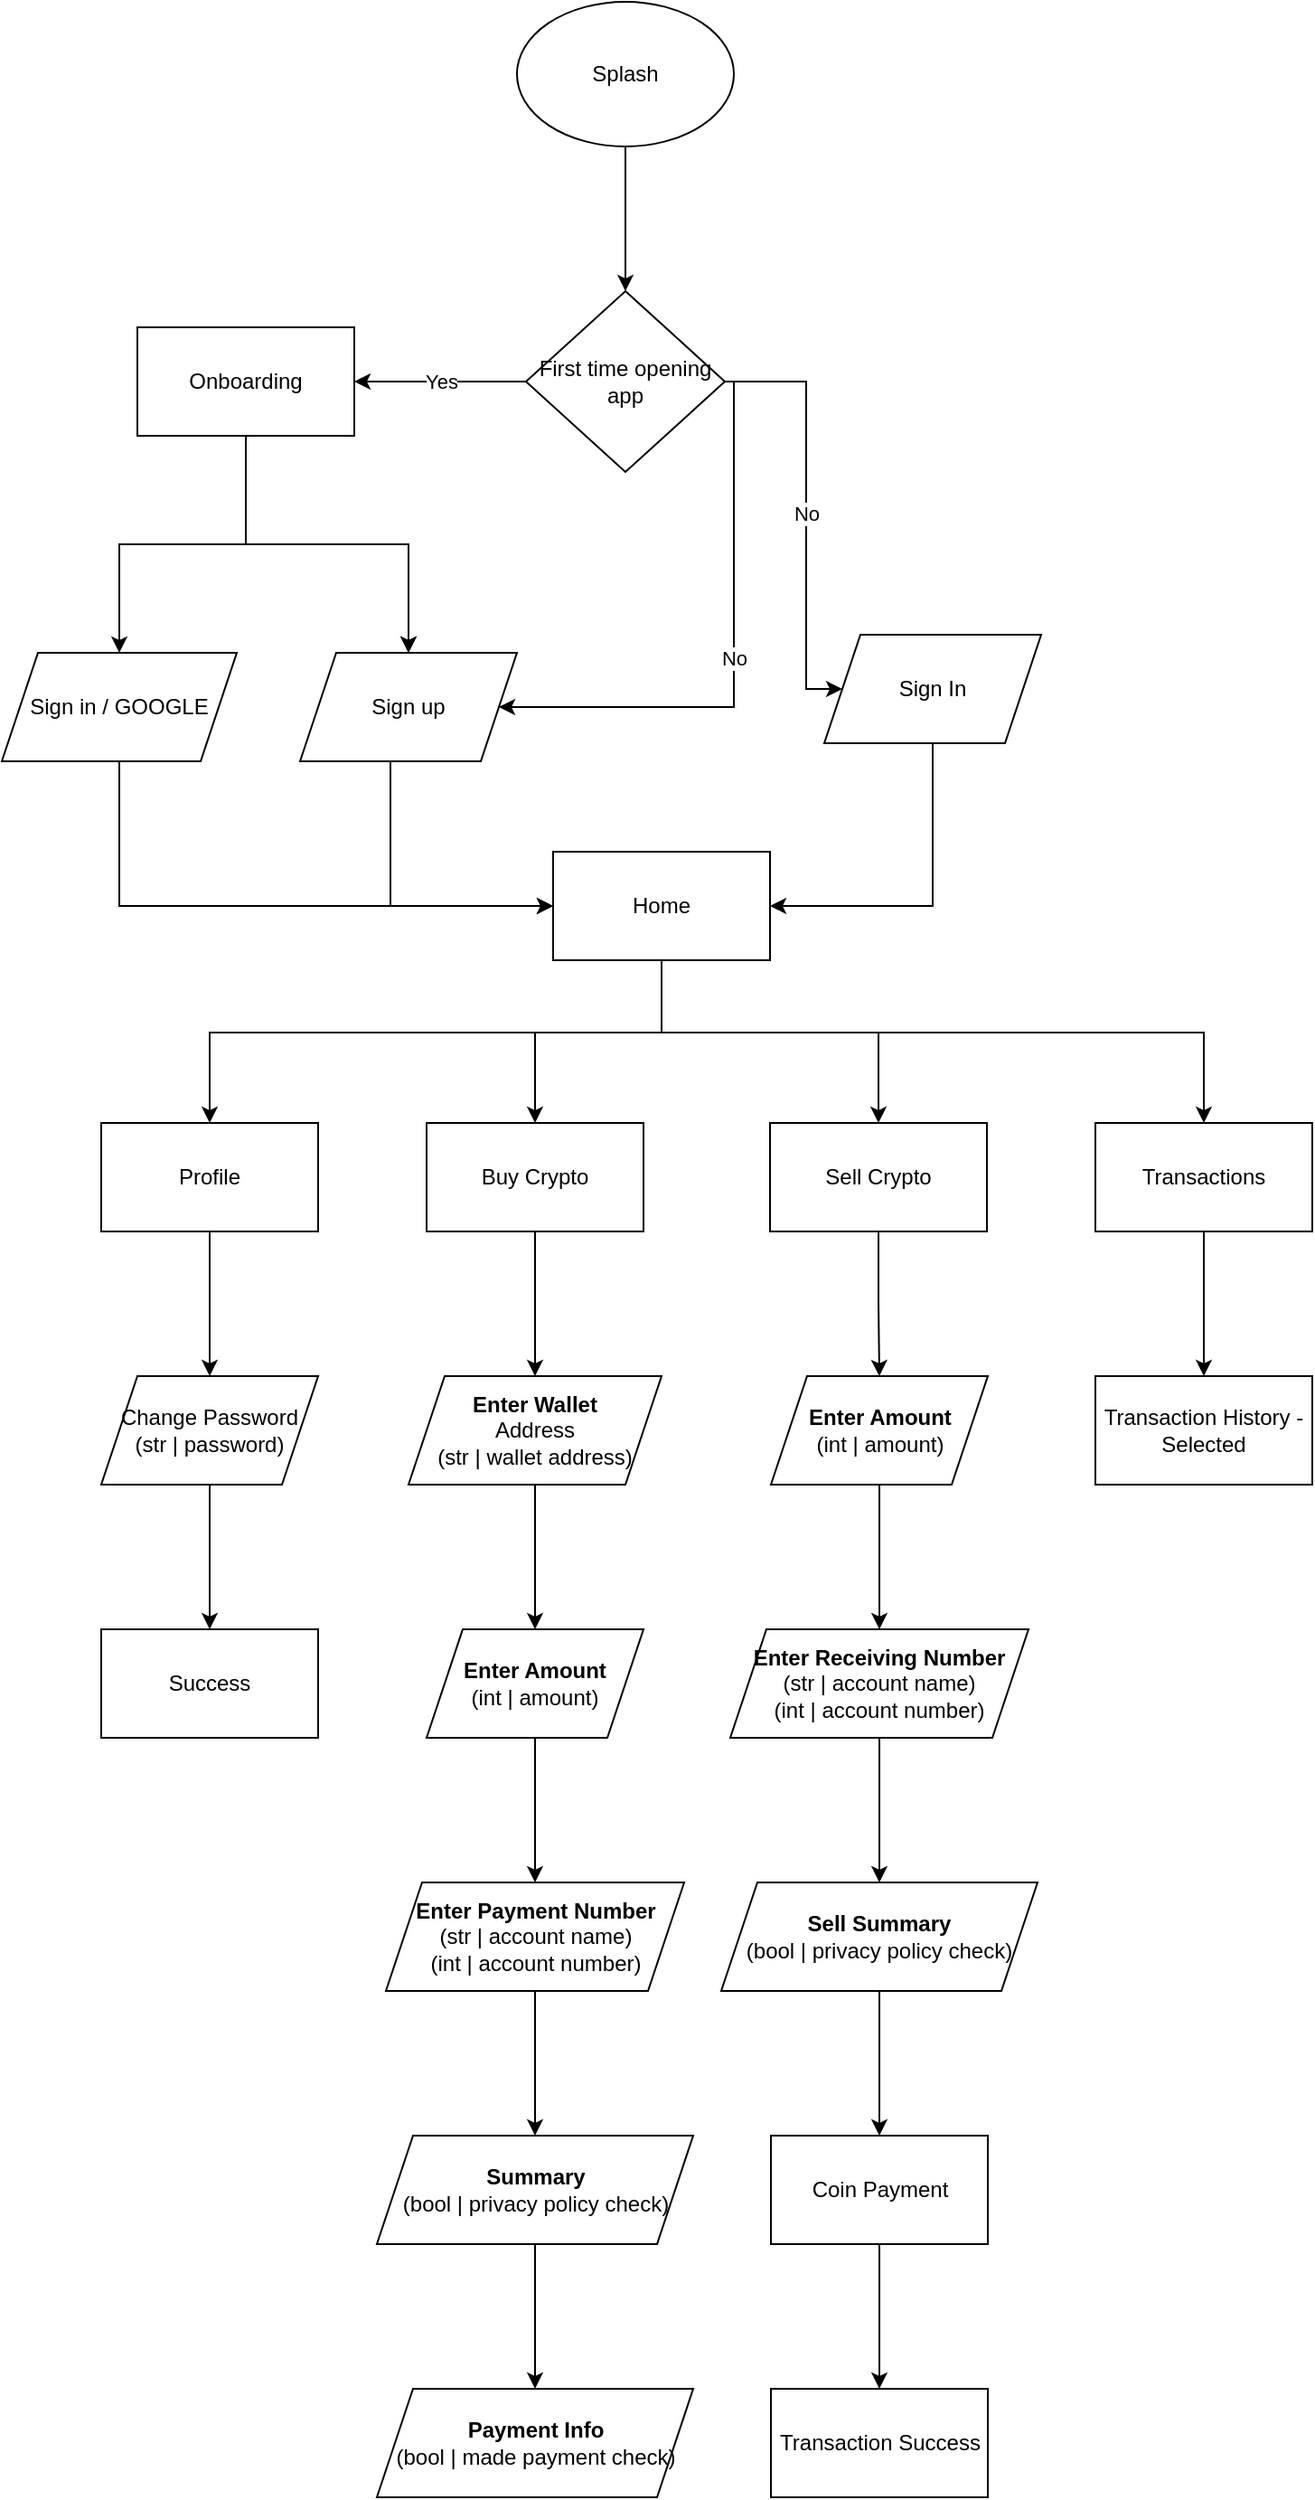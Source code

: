 <mxfile version="17.1.3" type="github">
  <diagram id="JIDONN1zOvkYlCgOg6TW" name="Page-1">
    <mxGraphModel dx="1383" dy="902" grid="1" gridSize="10" guides="1" tooltips="1" connect="1" arrows="1" fold="1" page="1" pageScale="1" pageWidth="827" pageHeight="1169" math="0" shadow="0">
      <root>
        <mxCell id="0" />
        <mxCell id="1" parent="0" />
        <mxCell id="weHxc4XbEXLXaV5INQ1O-3" value="" style="edgeStyle=orthogonalEdgeStyle;rounded=0;orthogonalLoop=1;jettySize=auto;html=1;" edge="1" parent="1" source="weHxc4XbEXLXaV5INQ1O-1" target="weHxc4XbEXLXaV5INQ1O-2">
          <mxGeometry relative="1" as="geometry" />
        </mxCell>
        <mxCell id="weHxc4XbEXLXaV5INQ1O-1" value="Splash" style="ellipse;whiteSpace=wrap;html=1;" vertex="1" parent="1">
          <mxGeometry x="310" y="20" width="120" height="80" as="geometry" />
        </mxCell>
        <mxCell id="weHxc4XbEXLXaV5INQ1O-5" value="Yes" style="edgeStyle=orthogonalEdgeStyle;rounded=0;orthogonalLoop=1;jettySize=auto;html=1;" edge="1" parent="1" source="weHxc4XbEXLXaV5INQ1O-2" target="weHxc4XbEXLXaV5INQ1O-4">
          <mxGeometry relative="1" as="geometry" />
        </mxCell>
        <mxCell id="weHxc4XbEXLXaV5INQ1O-18" value="No" style="edgeStyle=orthogonalEdgeStyle;rounded=0;orthogonalLoop=1;jettySize=auto;html=1;entryX=0;entryY=0.5;entryDx=0;entryDy=0;" edge="1" parent="1" source="weHxc4XbEXLXaV5INQ1O-2" target="weHxc4XbEXLXaV5INQ1O-17">
          <mxGeometry relative="1" as="geometry">
            <Array as="points">
              <mxPoint x="470" y="230" />
              <mxPoint x="470" y="400" />
            </Array>
          </mxGeometry>
        </mxCell>
        <mxCell id="weHxc4XbEXLXaV5INQ1O-20" value="No" style="edgeStyle=orthogonalEdgeStyle;rounded=0;orthogonalLoop=1;jettySize=auto;html=1;entryX=1;entryY=0.5;entryDx=0;entryDy=0;exitX=1;exitY=0.5;exitDx=0;exitDy=0;" edge="1" parent="1" source="weHxc4XbEXLXaV5INQ1O-2" target="weHxc4XbEXLXaV5INQ1O-6">
          <mxGeometry relative="1" as="geometry">
            <mxPoint x="420" y="310" as="sourcePoint" />
            <Array as="points">
              <mxPoint x="430" y="230" />
              <mxPoint x="430" y="410" />
            </Array>
          </mxGeometry>
        </mxCell>
        <mxCell id="weHxc4XbEXLXaV5INQ1O-2" value="First time opening app" style="rhombus;whiteSpace=wrap;html=1;" vertex="1" parent="1">
          <mxGeometry x="315" y="180" width="110" height="100" as="geometry" />
        </mxCell>
        <mxCell id="weHxc4XbEXLXaV5INQ1O-7" value="" style="edgeStyle=orthogonalEdgeStyle;rounded=0;orthogonalLoop=1;jettySize=auto;html=1;" edge="1" parent="1" source="weHxc4XbEXLXaV5INQ1O-4" target="weHxc4XbEXLXaV5INQ1O-6">
          <mxGeometry relative="1" as="geometry" />
        </mxCell>
        <mxCell id="weHxc4XbEXLXaV5INQ1O-8" value="" style="edgeStyle=orthogonalEdgeStyle;rounded=0;orthogonalLoop=1;jettySize=auto;html=1;" edge="1" parent="1" source="weHxc4XbEXLXaV5INQ1O-4" target="weHxc4XbEXLXaV5INQ1O-6">
          <mxGeometry relative="1" as="geometry" />
        </mxCell>
        <mxCell id="weHxc4XbEXLXaV5INQ1O-9" style="edgeStyle=orthogonalEdgeStyle;rounded=0;orthogonalLoop=1;jettySize=auto;html=1;entryX=0.5;entryY=0;entryDx=0;entryDy=0;" edge="1" parent="1" source="weHxc4XbEXLXaV5INQ1O-4" target="weHxc4XbEXLXaV5INQ1O-10">
          <mxGeometry relative="1" as="geometry">
            <mxPoint x="240" y="340" as="targetPoint" />
          </mxGeometry>
        </mxCell>
        <mxCell id="weHxc4XbEXLXaV5INQ1O-4" value="Onboarding" style="whiteSpace=wrap;html=1;" vertex="1" parent="1">
          <mxGeometry x="100" y="200" width="120" height="60" as="geometry" />
        </mxCell>
        <mxCell id="weHxc4XbEXLXaV5INQ1O-23" style="edgeStyle=orthogonalEdgeStyle;rounded=0;orthogonalLoop=1;jettySize=auto;html=1;entryX=0;entryY=0.5;entryDx=0;entryDy=0;" edge="1" parent="1" source="weHxc4XbEXLXaV5INQ1O-6" target="weHxc4XbEXLXaV5INQ1O-21">
          <mxGeometry relative="1" as="geometry">
            <Array as="points">
              <mxPoint x="240" y="520" />
            </Array>
          </mxGeometry>
        </mxCell>
        <mxCell id="weHxc4XbEXLXaV5INQ1O-6" value="Sign up" style="shape=parallelogram;perimeter=parallelogramPerimeter;whiteSpace=wrap;html=1;fixedSize=1;" vertex="1" parent="1">
          <mxGeometry x="190" y="380" width="120" height="60" as="geometry" />
        </mxCell>
        <mxCell id="weHxc4XbEXLXaV5INQ1O-24" style="edgeStyle=orthogonalEdgeStyle;rounded=0;orthogonalLoop=1;jettySize=auto;html=1;entryX=0;entryY=0.5;entryDx=0;entryDy=0;" edge="1" parent="1" source="weHxc4XbEXLXaV5INQ1O-10" target="weHxc4XbEXLXaV5INQ1O-21">
          <mxGeometry relative="1" as="geometry">
            <Array as="points">
              <mxPoint x="90" y="520" />
            </Array>
          </mxGeometry>
        </mxCell>
        <mxCell id="weHxc4XbEXLXaV5INQ1O-10" value="Sign in / GOOGLE" style="shape=parallelogram;perimeter=parallelogramPerimeter;whiteSpace=wrap;html=1;fixedSize=1;" vertex="1" parent="1">
          <mxGeometry x="25" y="380" width="130" height="60" as="geometry" />
        </mxCell>
        <mxCell id="weHxc4XbEXLXaV5INQ1O-22" style="edgeStyle=orthogonalEdgeStyle;rounded=0;orthogonalLoop=1;jettySize=auto;html=1;entryX=1;entryY=0.5;entryDx=0;entryDy=0;" edge="1" parent="1" source="weHxc4XbEXLXaV5INQ1O-17" target="weHxc4XbEXLXaV5INQ1O-21">
          <mxGeometry relative="1" as="geometry">
            <Array as="points">
              <mxPoint x="540" y="520" />
            </Array>
          </mxGeometry>
        </mxCell>
        <mxCell id="weHxc4XbEXLXaV5INQ1O-17" value="Sign In" style="shape=parallelogram;perimeter=parallelogramPerimeter;whiteSpace=wrap;html=1;fixedSize=1;" vertex="1" parent="1">
          <mxGeometry x="480" y="370" width="120" height="60" as="geometry" />
        </mxCell>
        <mxCell id="weHxc4XbEXLXaV5INQ1O-30" style="edgeStyle=orthogonalEdgeStyle;rounded=0;orthogonalLoop=1;jettySize=auto;html=1;entryX=0.5;entryY=0;entryDx=0;entryDy=0;" edge="1" parent="1" source="weHxc4XbEXLXaV5INQ1O-21" target="weHxc4XbEXLXaV5INQ1O-25">
          <mxGeometry relative="1" as="geometry">
            <Array as="points">
              <mxPoint x="390" y="590" />
              <mxPoint x="140" y="590" />
            </Array>
          </mxGeometry>
        </mxCell>
        <mxCell id="weHxc4XbEXLXaV5INQ1O-31" style="edgeStyle=orthogonalEdgeStyle;rounded=0;orthogonalLoop=1;jettySize=auto;html=1;entryX=0.5;entryY=0;entryDx=0;entryDy=0;" edge="1" parent="1" source="weHxc4XbEXLXaV5INQ1O-21" target="weHxc4XbEXLXaV5INQ1O-26">
          <mxGeometry relative="1" as="geometry">
            <Array as="points">
              <mxPoint x="390" y="590" />
              <mxPoint x="320" y="590" />
            </Array>
          </mxGeometry>
        </mxCell>
        <mxCell id="weHxc4XbEXLXaV5INQ1O-32" style="edgeStyle=orthogonalEdgeStyle;rounded=0;orthogonalLoop=1;jettySize=auto;html=1;entryX=0.5;entryY=0;entryDx=0;entryDy=0;" edge="1" parent="1" source="weHxc4XbEXLXaV5INQ1O-21" target="weHxc4XbEXLXaV5INQ1O-27">
          <mxGeometry relative="1" as="geometry">
            <Array as="points">
              <mxPoint x="390" y="590" />
              <mxPoint x="510" y="590" />
            </Array>
          </mxGeometry>
        </mxCell>
        <mxCell id="weHxc4XbEXLXaV5INQ1O-33" style="edgeStyle=orthogonalEdgeStyle;rounded=0;orthogonalLoop=1;jettySize=auto;html=1;entryX=0.5;entryY=0;entryDx=0;entryDy=0;" edge="1" parent="1" source="weHxc4XbEXLXaV5INQ1O-21" target="weHxc4XbEXLXaV5INQ1O-29">
          <mxGeometry relative="1" as="geometry">
            <Array as="points">
              <mxPoint x="390" y="590" />
              <mxPoint x="690" y="590" />
            </Array>
          </mxGeometry>
        </mxCell>
        <mxCell id="weHxc4XbEXLXaV5INQ1O-21" value="Home" style="rounded=0;whiteSpace=wrap;html=1;" vertex="1" parent="1">
          <mxGeometry x="330" y="490" width="120" height="60" as="geometry" />
        </mxCell>
        <mxCell id="weHxc4XbEXLXaV5INQ1O-49" value="" style="edgeStyle=orthogonalEdgeStyle;rounded=0;orthogonalLoop=1;jettySize=auto;html=1;" edge="1" parent="1" source="weHxc4XbEXLXaV5INQ1O-25" target="weHxc4XbEXLXaV5INQ1O-48">
          <mxGeometry relative="1" as="geometry" />
        </mxCell>
        <mxCell id="weHxc4XbEXLXaV5INQ1O-25" value="Profile" style="rounded=0;whiteSpace=wrap;html=1;" vertex="1" parent="1">
          <mxGeometry x="80" y="640" width="120" height="60" as="geometry" />
        </mxCell>
        <mxCell id="weHxc4XbEXLXaV5INQ1O-35" value="" style="edgeStyle=orthogonalEdgeStyle;rounded=0;orthogonalLoop=1;jettySize=auto;html=1;" edge="1" parent="1" source="weHxc4XbEXLXaV5INQ1O-26" target="weHxc4XbEXLXaV5INQ1O-34">
          <mxGeometry relative="1" as="geometry" />
        </mxCell>
        <mxCell id="weHxc4XbEXLXaV5INQ1O-26" value="Buy Crypto" style="rounded=0;whiteSpace=wrap;html=1;" vertex="1" parent="1">
          <mxGeometry x="260" y="640" width="120" height="60" as="geometry" />
        </mxCell>
        <mxCell id="weHxc4XbEXLXaV5INQ1O-60" style="edgeStyle=orthogonalEdgeStyle;rounded=0;orthogonalLoop=1;jettySize=auto;html=1;entryX=0.5;entryY=0;entryDx=0;entryDy=0;" edge="1" parent="1" source="weHxc4XbEXLXaV5INQ1O-27" target="weHxc4XbEXLXaV5INQ1O-53">
          <mxGeometry relative="1" as="geometry" />
        </mxCell>
        <mxCell id="weHxc4XbEXLXaV5INQ1O-27" value="Sell Crypto" style="rounded=0;whiteSpace=wrap;html=1;" vertex="1" parent="1">
          <mxGeometry x="450" y="640" width="120" height="60" as="geometry" />
        </mxCell>
        <mxCell id="weHxc4XbEXLXaV5INQ1O-45" value="" style="edgeStyle=orthogonalEdgeStyle;rounded=0;orthogonalLoop=1;jettySize=auto;html=1;" edge="1" parent="1" source="weHxc4XbEXLXaV5INQ1O-29" target="weHxc4XbEXLXaV5INQ1O-44">
          <mxGeometry relative="1" as="geometry" />
        </mxCell>
        <mxCell id="weHxc4XbEXLXaV5INQ1O-29" value="Transactions" style="rounded=0;whiteSpace=wrap;html=1;" vertex="1" parent="1">
          <mxGeometry x="630" y="640" width="120" height="60" as="geometry" />
        </mxCell>
        <mxCell id="weHxc4XbEXLXaV5INQ1O-37" value="" style="edgeStyle=orthogonalEdgeStyle;rounded=0;orthogonalLoop=1;jettySize=auto;html=1;" edge="1" parent="1" source="weHxc4XbEXLXaV5INQ1O-34" target="weHxc4XbEXLXaV5INQ1O-36">
          <mxGeometry relative="1" as="geometry" />
        </mxCell>
        <mxCell id="weHxc4XbEXLXaV5INQ1O-34" value="&lt;b&gt;Enter Wallet&lt;/b&gt; &lt;br&gt;Address&lt;br&gt;(str | wallet address)" style="shape=parallelogram;perimeter=parallelogramPerimeter;whiteSpace=wrap;html=1;fixedSize=1;rounded=0;" vertex="1" parent="1">
          <mxGeometry x="250" y="780" width="140" height="60" as="geometry" />
        </mxCell>
        <mxCell id="weHxc4XbEXLXaV5INQ1O-39" value="" style="edgeStyle=orthogonalEdgeStyle;rounded=0;orthogonalLoop=1;jettySize=auto;html=1;" edge="1" parent="1" source="weHxc4XbEXLXaV5INQ1O-36" target="weHxc4XbEXLXaV5INQ1O-38">
          <mxGeometry relative="1" as="geometry" />
        </mxCell>
        <mxCell id="weHxc4XbEXLXaV5INQ1O-36" value="&lt;b&gt;Enter Amount&lt;/b&gt;&lt;br&gt;(int | amount)" style="shape=parallelogram;perimeter=parallelogramPerimeter;whiteSpace=wrap;html=1;fixedSize=1;rounded=0;" vertex="1" parent="1">
          <mxGeometry x="260" y="920" width="120" height="60" as="geometry" />
        </mxCell>
        <mxCell id="weHxc4XbEXLXaV5INQ1O-41" value="" style="edgeStyle=orthogonalEdgeStyle;rounded=0;orthogonalLoop=1;jettySize=auto;html=1;" edge="1" parent="1" source="weHxc4XbEXLXaV5INQ1O-38" target="weHxc4XbEXLXaV5INQ1O-40">
          <mxGeometry relative="1" as="geometry" />
        </mxCell>
        <mxCell id="weHxc4XbEXLXaV5INQ1O-38" value="&lt;b&gt;Enter Payment Number&lt;/b&gt;&lt;br&gt;(str | account name)&lt;br&gt;(int | account number)" style="shape=parallelogram;perimeter=parallelogramPerimeter;whiteSpace=wrap;html=1;fixedSize=1;rounded=0;" vertex="1" parent="1">
          <mxGeometry x="237.5" y="1060" width="165" height="60" as="geometry" />
        </mxCell>
        <mxCell id="weHxc4XbEXLXaV5INQ1O-43" value="" style="edgeStyle=orthogonalEdgeStyle;rounded=0;orthogonalLoop=1;jettySize=auto;html=1;" edge="1" parent="1" source="weHxc4XbEXLXaV5INQ1O-40" target="weHxc4XbEXLXaV5INQ1O-42">
          <mxGeometry relative="1" as="geometry" />
        </mxCell>
        <mxCell id="weHxc4XbEXLXaV5INQ1O-40" value="&lt;b&gt;Summary&lt;/b&gt;&lt;br&gt;(bool | privacy policy check)" style="shape=parallelogram;perimeter=parallelogramPerimeter;whiteSpace=wrap;html=1;fixedSize=1;rounded=0;" vertex="1" parent="1">
          <mxGeometry x="232.5" y="1200" width="175" height="60" as="geometry" />
        </mxCell>
        <mxCell id="weHxc4XbEXLXaV5INQ1O-42" value="&lt;b&gt;Payment Info&lt;/b&gt;&lt;br&gt;(bool | made payment check)" style="shape=parallelogram;perimeter=parallelogramPerimeter;whiteSpace=wrap;html=1;fixedSize=1;rounded=0;" vertex="1" parent="1">
          <mxGeometry x="232.5" y="1340" width="175" height="60" as="geometry" />
        </mxCell>
        <mxCell id="weHxc4XbEXLXaV5INQ1O-44" value="Transaction History - Selected" style="whiteSpace=wrap;html=1;rounded=0;" vertex="1" parent="1">
          <mxGeometry x="630" y="780" width="120" height="60" as="geometry" />
        </mxCell>
        <mxCell id="weHxc4XbEXLXaV5INQ1O-51" value="" style="edgeStyle=orthogonalEdgeStyle;rounded=0;orthogonalLoop=1;jettySize=auto;html=1;" edge="1" parent="1" source="weHxc4XbEXLXaV5INQ1O-48" target="weHxc4XbEXLXaV5INQ1O-50">
          <mxGeometry relative="1" as="geometry" />
        </mxCell>
        <mxCell id="weHxc4XbEXLXaV5INQ1O-48" value="Change Password&lt;br&gt;(str | password)" style="shape=parallelogram;perimeter=parallelogramPerimeter;whiteSpace=wrap;html=1;fixedSize=1;rounded=0;" vertex="1" parent="1">
          <mxGeometry x="80" y="780" width="120" height="60" as="geometry" />
        </mxCell>
        <mxCell id="weHxc4XbEXLXaV5INQ1O-50" value="Success" style="whiteSpace=wrap;html=1;rounded=0;" vertex="1" parent="1">
          <mxGeometry x="80" y="920" width="120" height="60" as="geometry" />
        </mxCell>
        <mxCell id="weHxc4XbEXLXaV5INQ1O-52" value="" style="edgeStyle=orthogonalEdgeStyle;rounded=0;orthogonalLoop=1;jettySize=auto;html=1;" edge="1" source="weHxc4XbEXLXaV5INQ1O-53" target="weHxc4XbEXLXaV5INQ1O-55" parent="1">
          <mxGeometry relative="1" as="geometry" />
        </mxCell>
        <mxCell id="weHxc4XbEXLXaV5INQ1O-53" value="&lt;b&gt;Enter Amount&lt;/b&gt;&lt;br&gt;(int | amount)" style="shape=parallelogram;perimeter=parallelogramPerimeter;whiteSpace=wrap;html=1;fixedSize=1;rounded=0;" vertex="1" parent="1">
          <mxGeometry x="450.5" y="780" width="120" height="60" as="geometry" />
        </mxCell>
        <mxCell id="weHxc4XbEXLXaV5INQ1O-54" value="" style="edgeStyle=orthogonalEdgeStyle;rounded=0;orthogonalLoop=1;jettySize=auto;html=1;" edge="1" source="weHxc4XbEXLXaV5INQ1O-55" target="weHxc4XbEXLXaV5INQ1O-57" parent="1">
          <mxGeometry relative="1" as="geometry" />
        </mxCell>
        <mxCell id="weHxc4XbEXLXaV5INQ1O-55" value="&lt;b&gt;Enter Receiving Number&lt;/b&gt;&lt;br&gt;(str | account name)&lt;br&gt;(int | account number)" style="shape=parallelogram;perimeter=parallelogramPerimeter;whiteSpace=wrap;html=1;fixedSize=1;rounded=0;" vertex="1" parent="1">
          <mxGeometry x="428" y="920" width="165" height="60" as="geometry" />
        </mxCell>
        <mxCell id="weHxc4XbEXLXaV5INQ1O-62" value="" style="edgeStyle=orthogonalEdgeStyle;rounded=0;orthogonalLoop=1;jettySize=auto;html=1;" edge="1" parent="1" source="weHxc4XbEXLXaV5INQ1O-57" target="weHxc4XbEXLXaV5INQ1O-61">
          <mxGeometry relative="1" as="geometry" />
        </mxCell>
        <mxCell id="weHxc4XbEXLXaV5INQ1O-57" value="&lt;b&gt;Sell Summary&lt;/b&gt;&lt;br&gt;(bool | privacy policy check)" style="shape=parallelogram;perimeter=parallelogramPerimeter;whiteSpace=wrap;html=1;fixedSize=1;rounded=0;" vertex="1" parent="1">
          <mxGeometry x="423" y="1060" width="175" height="60" as="geometry" />
        </mxCell>
        <mxCell id="weHxc4XbEXLXaV5INQ1O-64" value="" style="edgeStyle=orthogonalEdgeStyle;rounded=0;orthogonalLoop=1;jettySize=auto;html=1;" edge="1" parent="1" source="weHxc4XbEXLXaV5INQ1O-61" target="weHxc4XbEXLXaV5INQ1O-63">
          <mxGeometry relative="1" as="geometry" />
        </mxCell>
        <mxCell id="weHxc4XbEXLXaV5INQ1O-61" value="Coin Payment" style="whiteSpace=wrap;html=1;rounded=0;" vertex="1" parent="1">
          <mxGeometry x="450.5" y="1200" width="120" height="60" as="geometry" />
        </mxCell>
        <mxCell id="weHxc4XbEXLXaV5INQ1O-63" value="Transaction Success" style="whiteSpace=wrap;html=1;rounded=0;" vertex="1" parent="1">
          <mxGeometry x="450.5" y="1340" width="120" height="60" as="geometry" />
        </mxCell>
      </root>
    </mxGraphModel>
  </diagram>
</mxfile>

